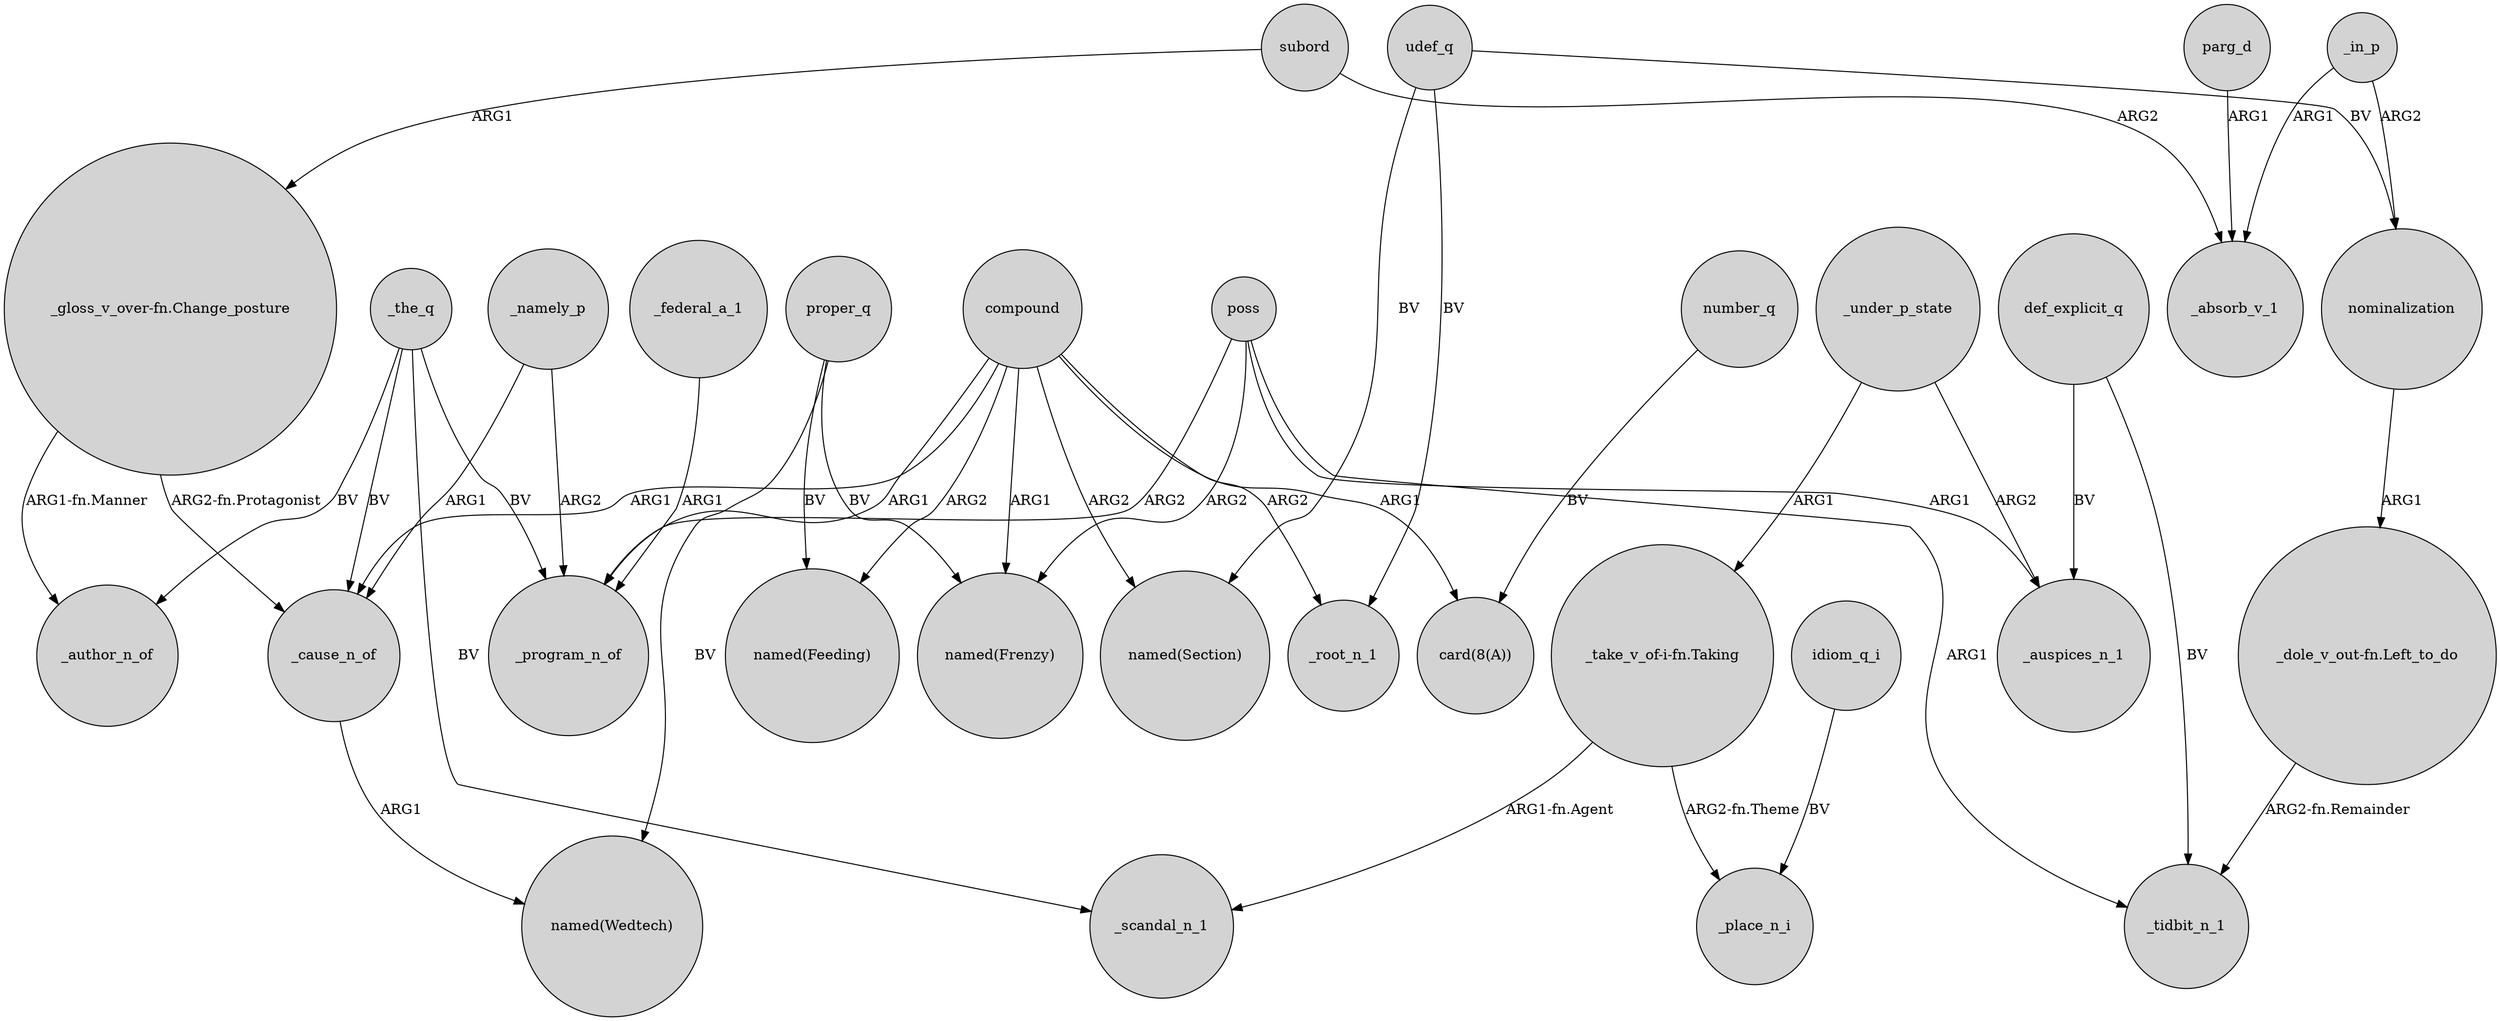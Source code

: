 digraph {
	node [shape=circle style=filled]
	compound -> "named(Frenzy)" [label=ARG1]
	"_take_v_of-i-fn.Taking" -> _scandal_n_1 [label="ARG1-fn.Agent"]
	_cause_n_of -> "named(Wedtech)" [label=ARG1]
	udef_q -> "named(Section)" [label=BV]
	_in_p -> _absorb_v_1 [label=ARG1]
	"_gloss_v_over-fn.Change_posture" -> _cause_n_of [label="ARG2-fn.Protagonist"]
	parg_d -> _absorb_v_1 [label=ARG1]
	subord -> "_gloss_v_over-fn.Change_posture" [label=ARG1]
	number_q -> "card(8(A))" [label=BV]
	compound -> _cause_n_of [label=ARG1]
	udef_q -> nominalization [label=BV]
	_namely_p -> _program_n_of [label=ARG2]
	poss -> _auspices_n_1 [label=ARG1]
	_namely_p -> _cause_n_of [label=ARG1]
	compound -> "named(Feeding)" [label=ARG2]
	"_take_v_of-i-fn.Taking" -> _place_n_i [label="ARG2-fn.Theme"]
	def_explicit_q -> _tidbit_n_1 [label=BV]
	"_dole_v_out-fn.Left_to_do" -> _tidbit_n_1 [label="ARG2-fn.Remainder"]
	compound -> _program_n_of [label=ARG1]
	proper_q -> "named(Frenzy)" [label=BV]
	_under_p_state -> _auspices_n_1 [label=ARG2]
	compound -> "named(Section)" [label=ARG2]
	_the_q -> _author_n_of [label=BV]
	idiom_q_i -> _place_n_i [label=BV]
	_the_q -> _scandal_n_1 [label=BV]
	proper_q -> "named(Feeding)" [label=BV]
	_the_q -> _cause_n_of [label=BV]
	_the_q -> _program_n_of [label=BV]
	"_gloss_v_over-fn.Change_posture" -> _author_n_of [label="ARG1-fn.Manner"]
	_federal_a_1 -> _program_n_of [label=ARG1]
	def_explicit_q -> _auspices_n_1 [label=BV]
	subord -> _absorb_v_1 [label=ARG2]
	poss -> "named(Frenzy)" [label=ARG2]
	poss -> _program_n_of [label=ARG2]
	_under_p_state -> "_take_v_of-i-fn.Taking" [label=ARG1]
	compound -> "card(8(A))" [label=ARG1]
	_in_p -> nominalization [label=ARG2]
	compound -> _root_n_1 [label=ARG2]
	poss -> _tidbit_n_1 [label=ARG1]
	udef_q -> _root_n_1 [label=BV]
	nominalization -> "_dole_v_out-fn.Left_to_do" [label=ARG1]
	proper_q -> "named(Wedtech)" [label=BV]
}
